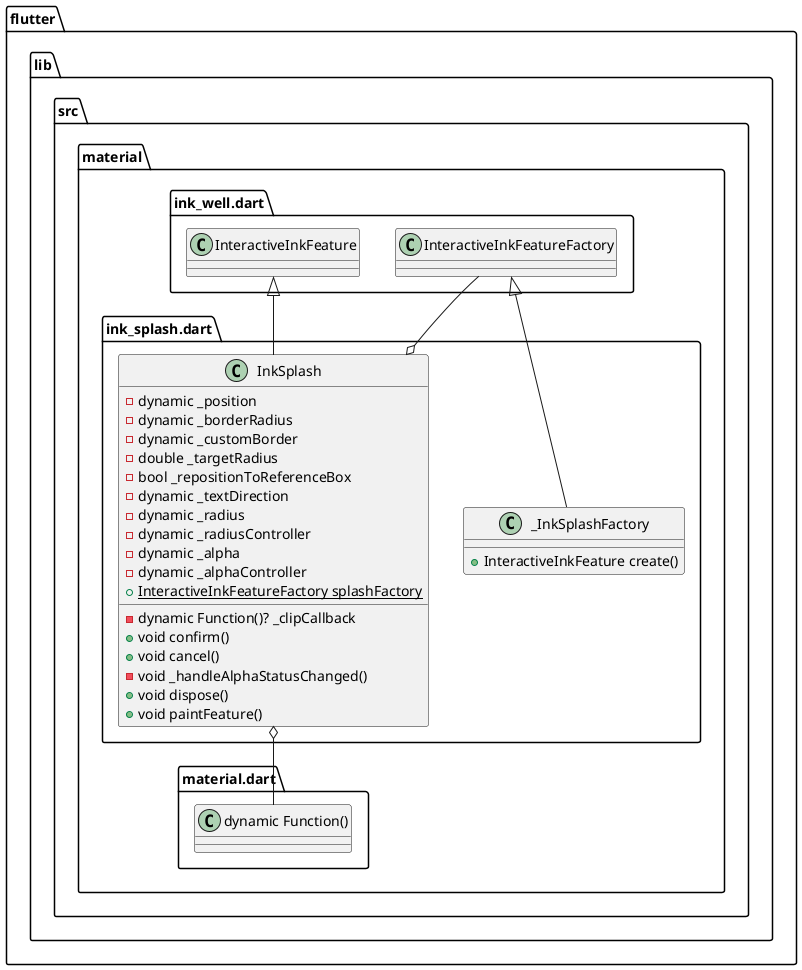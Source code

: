 @startuml
set namespaceSeparator ::

class "flutter::lib::src::material::ink_splash.dart::_InkSplashFactory" {
  +InteractiveInkFeature create()
}

"flutter::lib::src::material::ink_well.dart::InteractiveInkFeatureFactory" <|-- "flutter::lib::src::material::ink_splash.dart::_InkSplashFactory"

class "flutter::lib::src::material::ink_splash.dart::InkSplash" {
  -dynamic _position
  -dynamic _borderRadius
  -dynamic _customBorder
  -double _targetRadius
  -dynamic Function()? _clipCallback
  -bool _repositionToReferenceBox
  -dynamic _textDirection
  -dynamic _radius
  -dynamic _radiusController
  -dynamic _alpha
  -dynamic _alphaController
  {static} +InteractiveInkFeatureFactory splashFactory
  +void confirm()
  +void cancel()
  -void _handleAlphaStatusChanged()
  +void dispose()
  +void paintFeature()
}

"flutter::lib::src::material::ink_splash.dart::InkSplash" o-- "flutter::lib::src::material::material.dart::dynamic Function()"
"flutter::lib::src::material::ink_splash.dart::InkSplash" o-- "flutter::lib::src::material::ink_well.dart::InteractiveInkFeatureFactory"
"flutter::lib::src::material::ink_well.dart::InteractiveInkFeature" <|-- "flutter::lib::src::material::ink_splash.dart::InkSplash"


@enduml